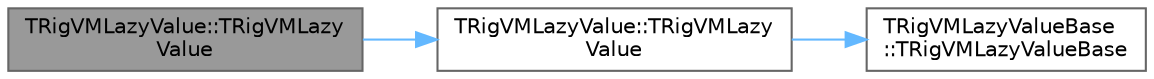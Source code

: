 digraph "TRigVMLazyValue::TRigVMLazyValue"
{
 // INTERACTIVE_SVG=YES
 // LATEX_PDF_SIZE
  bgcolor="transparent";
  edge [fontname=Helvetica,fontsize=10,labelfontname=Helvetica,labelfontsize=10];
  node [fontname=Helvetica,fontsize=10,shape=box,height=0.2,width=0.4];
  rankdir="LR";
  Node1 [id="Node000001",label="TRigVMLazyValue::TRigVMLazy\lValue",height=0.2,width=0.4,color="gray40", fillcolor="grey60", style="filled", fontcolor="black",tooltip=" "];
  Node1 -> Node2 [id="edge1_Node000001_Node000002",color="steelblue1",style="solid",tooltip=" "];
  Node2 [id="Node000002",label="TRigVMLazyValue::TRigVMLazy\lValue",height=0.2,width=0.4,color="grey40", fillcolor="white", style="filled",URL="$d4/dde/structTRigVMLazyValue.html#ae0d221782aa1c51c88e0e8e2173d0000",tooltip=" "];
  Node2 -> Node3 [id="edge2_Node000002_Node000003",color="steelblue1",style="solid",tooltip=" "];
  Node3 [id="Node000003",label="TRigVMLazyValueBase\l::TRigVMLazyValueBase",height=0.2,width=0.4,color="grey40", fillcolor="white", style="filled",URL="$d7/d0f/structTRigVMLazyValueBase.html#aa06c6021b975680245d0f4378d7420ab",tooltip=" "];
}
